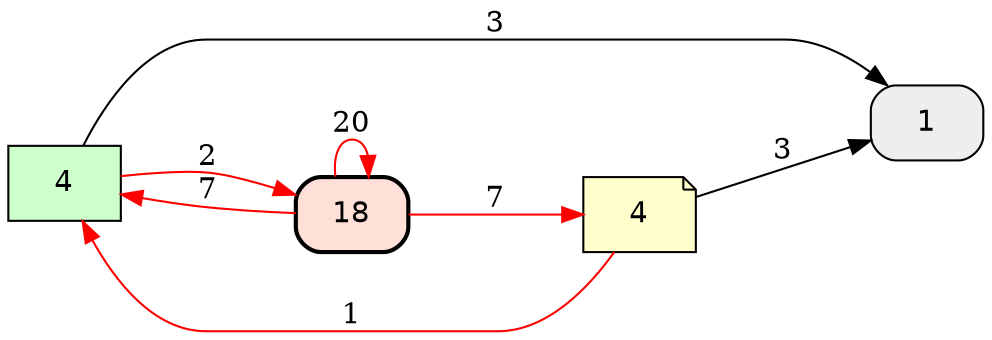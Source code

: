 
digraph{
rankdir=LR
n0 [fillcolor="#EEEEEE", style="filled,rounded", shape=box, fontname="helvetica", label=1];
n1 [fillcolor="#CCFFCC", shape=box, style=filled, fontname="helvetica", label=4];
n2 [shape=note, fillcolor="#FFFFCC", style=filled, fontname="helvetica", label=4];
n3 [style="filled,rounded,bold", shape=box, fontname="helvetica", fillcolor="#FFE0D8", label=18];



n1 -> n0 [ color="#000000", penwidth=1, constraint=true, style=solid, arrowhead=normal, minlen=2, label=3 ];

n2 -> n0 [ color="#000000", penwidth=1, constraint=true, style=solid, arrowhead=normal, minlen=2, label=3 ];

n3 -> n3 [ color="#FF0000", penwidth=1, constraint=true, style=solid, arrowhead=normal, minlen=2, label=20 ];

n3 -> n2 [ color="#FF0000", penwidth=1, constraint=true, style=solid, arrowhead=normal, minlen=2, label=7 ];

n3 -> n1 [ color="#FF0000", penwidth=1, constraint=true, style=solid, arrowhead=normal, minlen=2, label=7 ];

n2 -> n1 [ color="#FF0000", penwidth=1, constraint=true, style=solid, arrowhead=normal, minlen=2, label=1 ];

n1 -> n3 [ color="#FF0000", penwidth=1, constraint=true, style=solid, arrowhead=normal, minlen=2, label=2 ];

}
        